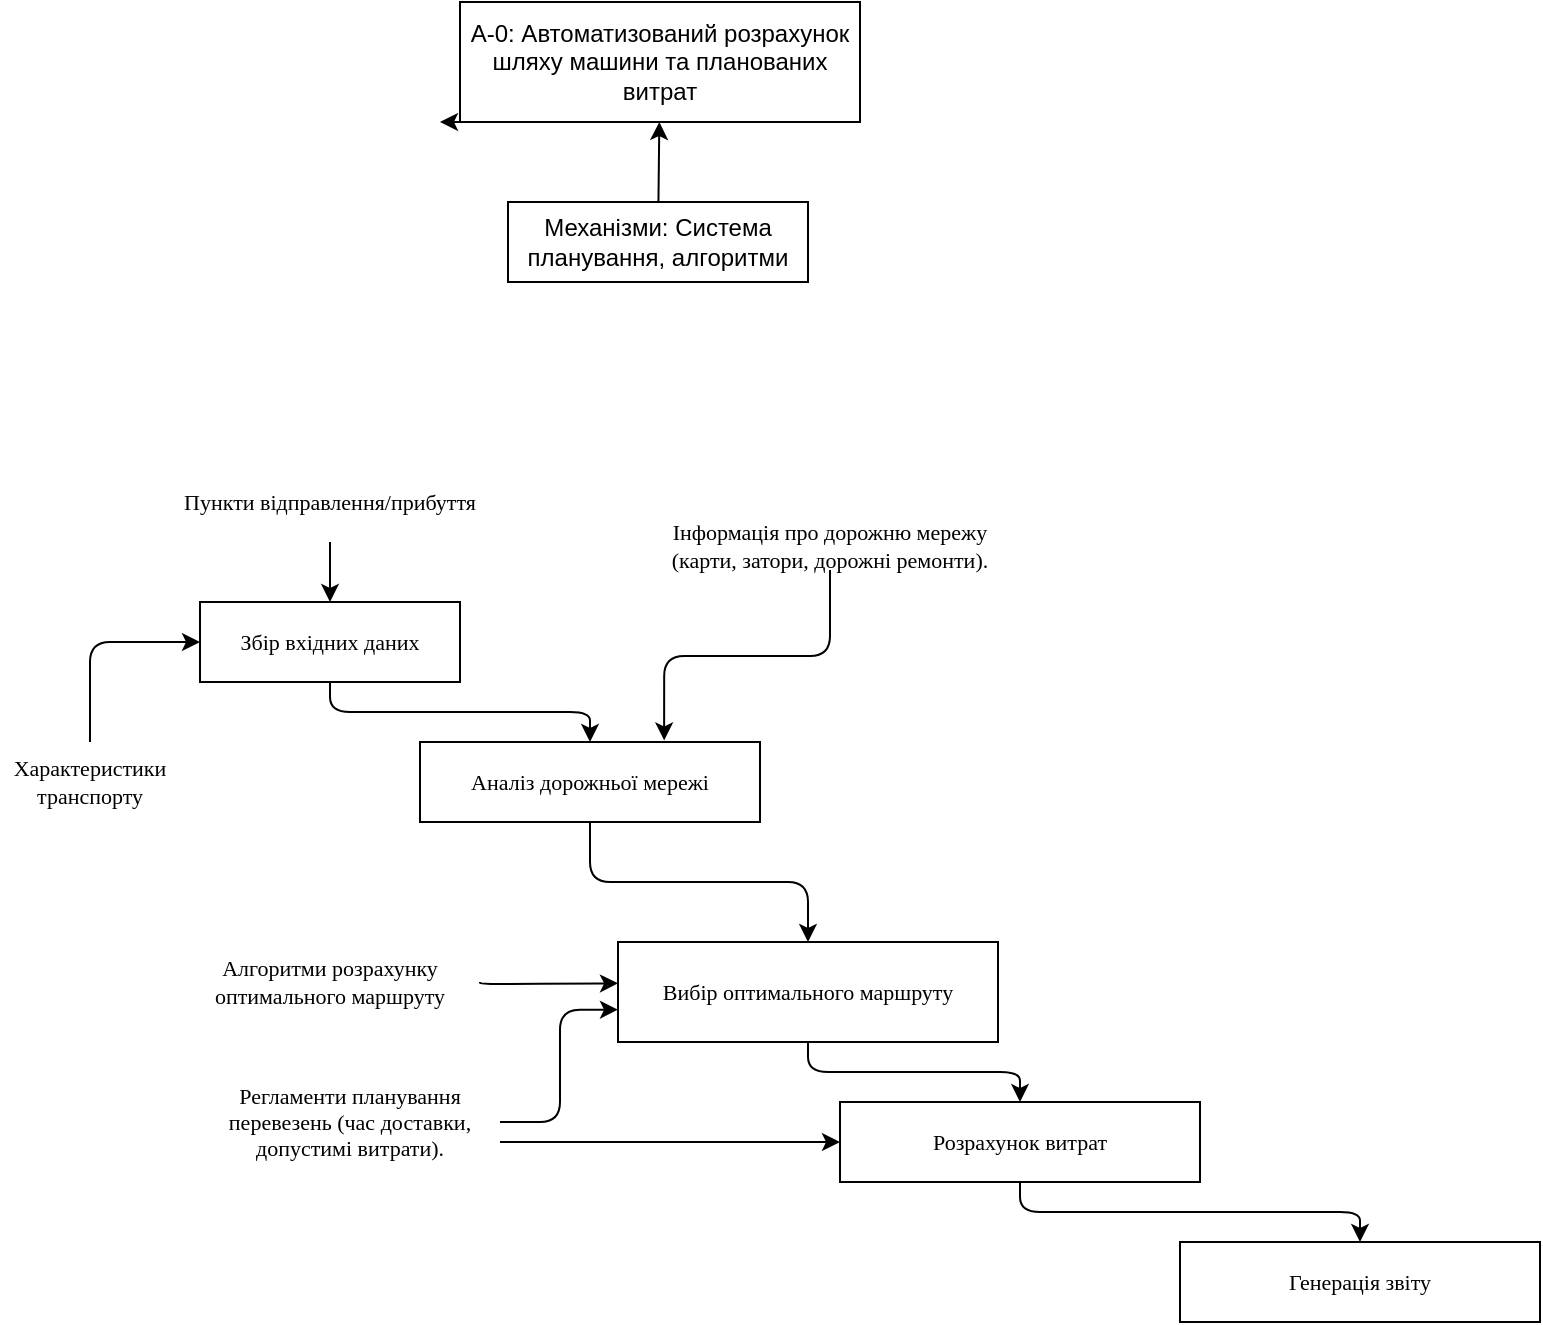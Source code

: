 <mxfile version="24.8.6">
  <diagram name="IDEF0 Diagram" id="idef0-process">
    <mxGraphModel dx="989" dy="477" grid="1" gridSize="10" guides="1" tooltips="1" connect="1" arrows="1" fold="1" page="1" pageScale="1" pageWidth="827" pageHeight="1169" math="0" shadow="0">
      <root>
        <mxCell id="0" />
        <mxCell id="1" parent="0" />
        <mxCell id="ujaLc95wmTEn-ob4A1gS-1" style="edgeStyle=orthogonalEdgeStyle;rounded=0;orthogonalLoop=1;jettySize=auto;html=1;exitX=0;exitY=1;exitDx=0;exitDy=0;" edge="1" parent="1" source="globalProcess">
          <mxGeometry relative="1" as="geometry">
            <mxPoint x="230" y="160" as="targetPoint" />
          </mxGeometry>
        </mxCell>
        <mxCell id="globalProcess" value="A-0: Автоматизований розрахунок шляху машини та планованих витрат" style="shape=rectangle;whiteSpace=wrap;html=1;" parent="1" vertex="1">
          <mxGeometry x="240" y="100" width="200" height="60" as="geometry" />
        </mxCell>
        <mxCell id="inputGlobal" value="Пункти відправлення/прибуття" style="shape=rectangle;whiteSpace=wrap;html=1;fillColor=none;strokeColor=none;fontSize=11;fontFamily=Verdana;" parent="1" vertex="1">
          <mxGeometry x="100" y="330" width="150" height="40" as="geometry" />
        </mxCell>
        <mxCell id="ujaLc95wmTEn-ob4A1gS-2" style="edgeStyle=orthogonalEdgeStyle;rounded=0;orthogonalLoop=1;jettySize=auto;html=1;entryX=0;entryY=0.5;entryDx=0;entryDy=0;fontSize=11;fontFamily=Verdana;" edge="1" parent="1" source="controlGlobal" target="subProcessA3">
          <mxGeometry relative="1" as="geometry">
            <Array as="points">
              <mxPoint x="370" y="670" />
              <mxPoint x="370" y="670" />
            </Array>
          </mxGeometry>
        </mxCell>
        <mxCell id="ujaLc95wmTEn-ob4A1gS-6" style="edgeStyle=orthogonalEdgeStyle;rounded=1;orthogonalLoop=1;jettySize=auto;html=1;entryX=0;entryY=0.677;entryDx=0;entryDy=0;entryPerimeter=0;curved=0;fontSize=11;fontFamily=Verdana;" edge="1" parent="1" source="controlGlobal" target="subProcessA4">
          <mxGeometry relative="1" as="geometry">
            <Array as="points">
              <mxPoint x="290" y="660" />
              <mxPoint x="290" y="604" />
            </Array>
          </mxGeometry>
        </mxCell>
        <mxCell id="controlGlobal" value="&lt;span style=&quot;font-size: 11px; text-align: left;&quot;&gt;Регламенти планування перевезень&lt;/span&gt;&lt;span style=&quot;font-size: 11px; text-align: left;&quot;&gt;&amp;nbsp;(час доставки, допустимі витрати).&lt;/span&gt;" style="shape=rectangle;whiteSpace=wrap;html=1;strokeColor=none;fillColor=none;fontSize=11;fontFamily=Verdana;" parent="1" vertex="1">
          <mxGeometry x="110" y="640" width="150" height="40" as="geometry" />
        </mxCell>
        <mxCell id="ujaLc95wmTEn-ob4A1gS-3" style="edgeStyle=orthogonalEdgeStyle;rounded=1;orthogonalLoop=1;jettySize=auto;html=1;entryX=0;entryY=0.413;entryDx=0;entryDy=0;entryPerimeter=0;exitX=1;exitY=0.5;exitDx=0;exitDy=0;strokeColor=default;curved=0;fontSize=11;fontFamily=Verdana;" edge="1" parent="1" source="outputGlobal" target="subProcessA4">
          <mxGeometry relative="1" as="geometry">
            <mxPoint x="240" y="610" as="sourcePoint" />
            <Array as="points">
              <mxPoint x="250" y="591" />
              <mxPoint x="270" y="591" />
            </Array>
          </mxGeometry>
        </mxCell>
        <mxCell id="outputGlobal" value="Алгоритми розрахунку оптимального маршруту" style="shape=rectangle;whiteSpace=wrap;html=1;fillColor=none;strokeColor=none;fontSize=11;fontFamily=Verdana;" parent="1" vertex="1">
          <mxGeometry x="100" y="570" width="150" height="40" as="geometry" />
        </mxCell>
        <mxCell id="mechanismGlobal" value="Механізми: Система планування, алгоритми" style="shape=rectangle;whiteSpace=wrap;html=1;" parent="1" vertex="1">
          <mxGeometry x="264" y="200" width="150" height="40" as="geometry" />
        </mxCell>
        <mxCell id="arrowInputGlobal" style="fontSize=11;fontFamily=Verdana;" parent="1" source="inputGlobal" target="subProcessA1" edge="1">
          <mxGeometry relative="1" as="geometry" />
        </mxCell>
        <mxCell id="arrowMechanismGlobal" parent="1" source="mechanismGlobal" target="globalProcess" edge="1">
          <mxGeometry relative="1" as="geometry" />
        </mxCell>
        <mxCell id="subProcessA1" value="Збір вхідних даних" style="shape=rectangle;whiteSpace=wrap;html=1;fontSize=11;fontFamily=Verdana;" parent="1" vertex="1">
          <mxGeometry x="110" y="400" width="130" height="40" as="geometry" />
        </mxCell>
        <mxCell id="subProcessA2" value="Аналіз дорожньої мережі" style="shape=rectangle;whiteSpace=wrap;html=1;fontSize=11;fontFamily=Verdana;" parent="1" vertex="1">
          <mxGeometry x="220" y="470" width="170" height="40" as="geometry" />
        </mxCell>
        <mxCell id="subProcessA3" value="Розрахунок витрат" style="shape=rectangle;whiteSpace=wrap;html=1;fontSize=11;fontFamily=Verdana;" parent="1" vertex="1">
          <mxGeometry x="430" y="650" width="180" height="40" as="geometry" />
        </mxCell>
        <mxCell id="subProcessA4" value="Вибір оптимального маршруту" style="shape=rectangle;whiteSpace=wrap;html=1;fontSize=11;fontFamily=Verdana;" parent="1" vertex="1">
          <mxGeometry x="319" y="570" width="190" height="50" as="geometry" />
        </mxCell>
        <mxCell id="subProcessA5" value="Генерація звіту" style="shape=rectangle;whiteSpace=wrap;html=1;fontSize=11;fontFamily=Verdana;" parent="1" vertex="1">
          <mxGeometry x="600" y="720" width="180" height="40" as="geometry" />
        </mxCell>
        <mxCell id="arrowSubProcess2" style="edgeStyle=orthogonalEdgeStyle;fontSize=11;fontFamily=Verdana;" parent="1" source="subProcessA1" target="subProcessA2" edge="1">
          <mxGeometry relative="1" as="geometry" />
        </mxCell>
        <mxCell id="arrowSubProcess3" style="edgeStyle=orthogonalEdgeStyle;fontSize=11;fontFamily=Verdana;" parent="1" source="subProcessA2" target="subProcessA4" edge="1">
          <mxGeometry relative="1" as="geometry" />
        </mxCell>
        <mxCell id="arrowSubProcess4" style="edgeStyle=orthogonalEdgeStyle;fontSize=11;fontFamily=Verdana;" parent="1" source="subProcessA3" target="subProcessA5" edge="1">
          <mxGeometry relative="1" as="geometry" />
        </mxCell>
        <mxCell id="arrowSubProcess5" style="edgeStyle=orthogonalEdgeStyle;entryX=0.5;entryY=0;entryDx=0;entryDy=0;fontSize=11;fontFamily=Verdana;" parent="1" source="subProcessA4" target="subProcessA3" edge="1">
          <mxGeometry relative="1" as="geometry" />
        </mxCell>
        <mxCell id="ujaLc95wmTEn-ob4A1gS-5" style="edgeStyle=orthogonalEdgeStyle;rounded=1;orthogonalLoop=1;jettySize=auto;html=1;exitX=0.5;exitY=0;exitDx=0;exitDy=0;curved=0;entryX=0;entryY=0.5;entryDx=0;entryDy=0;fontSize=11;fontFamily=Verdana;" edge="1" parent="1" source="ujaLc95wmTEn-ob4A1gS-4" target="subProcessA1">
          <mxGeometry relative="1" as="geometry">
            <mxPoint x="110" y="430" as="targetPoint" />
            <Array as="points">
              <mxPoint x="55" y="420" />
            </Array>
          </mxGeometry>
        </mxCell>
        <mxCell id="ujaLc95wmTEn-ob4A1gS-4" value="Характеристики транспорту" style="shape=rectangle;whiteSpace=wrap;html=1;strokeColor=none;fillColor=none;fontSize=11;fontFamily=Verdana;" vertex="1" parent="1">
          <mxGeometry x="10" y="470" width="90" height="40" as="geometry" />
        </mxCell>
        <mxCell id="ujaLc95wmTEn-ob4A1gS-8" value="&lt;span style=&quot;font-size: 11px;&quot;&gt;Інформація про дорожню мережу&lt;/span&gt; (карти, затори, дорожні ремонти)." style="text;whiteSpace=wrap;html=1;fontSize=11;align=center;fontFamily=Verdana;verticalAlign=middle;" vertex="1" parent="1">
          <mxGeometry x="340" y="360" width="170" height="24" as="geometry" />
        </mxCell>
        <mxCell id="ujaLc95wmTEn-ob4A1gS-9" style="edgeStyle=orthogonalEdgeStyle;rounded=1;orthogonalLoop=1;jettySize=auto;html=1;entryX=0.718;entryY=-0.02;entryDx=0;entryDy=0;entryPerimeter=0;curved=0;fontSize=11;fontFamily=Verdana;" edge="1" parent="1" source="ujaLc95wmTEn-ob4A1gS-8" target="subProcessA2">
          <mxGeometry relative="1" as="geometry" />
        </mxCell>
      </root>
    </mxGraphModel>
  </diagram>
</mxfile>
